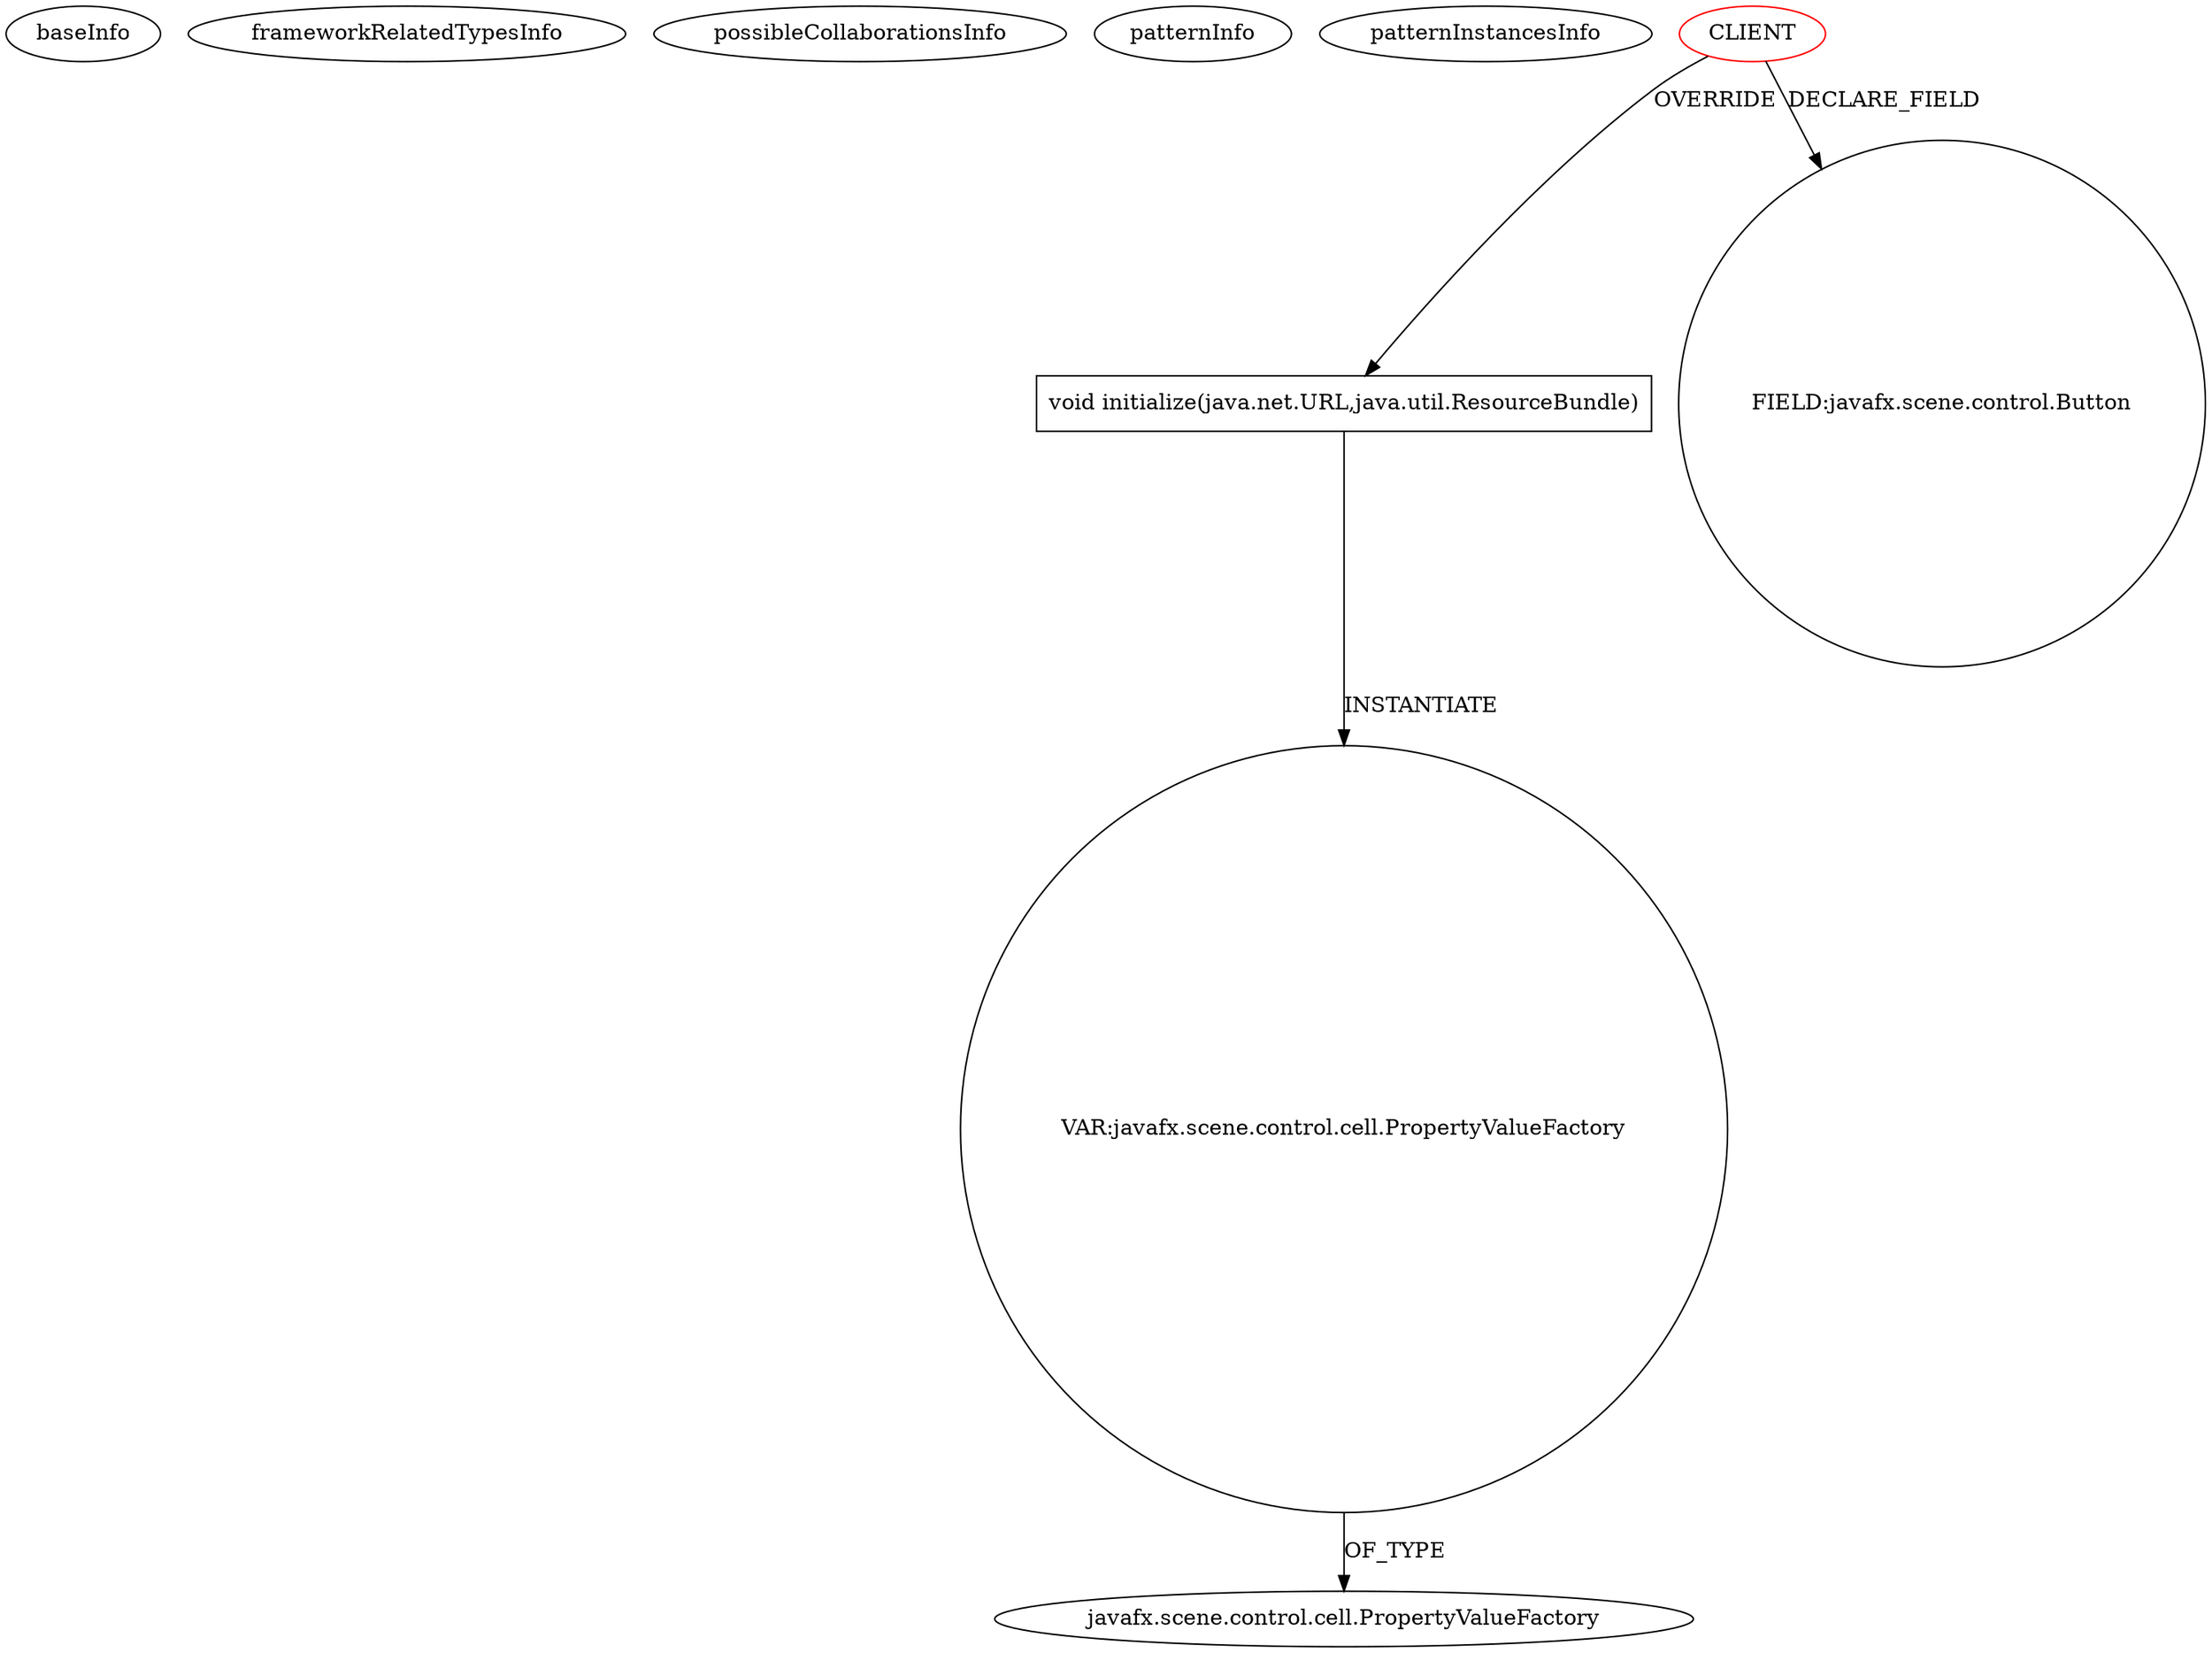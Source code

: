 digraph {
baseInfo[graphId=1604,category="pattern",isAnonymous=false,possibleRelation=false]
frameworkRelatedTypesInfo[]
possibleCollaborationsInfo[]
patternInfo[frequency=12.0,patternRootClient=0]
patternInstancesInfo[0="making-todo-tsa~/making-todo-tsa/todo-tsa-master/todo-fx/src/main/java/todo/app/TodoController.java~TodoController~3522",1="geyrix57-Proyecto_1_Bases~/geyrix57-Proyecto_1_Bases/Proyecto_1_Bases-master/src/Control/ControlLog.java~ControlLog~2710",2="JoshuaHanrahan-DVDCollectionApp~/JoshuaHanrahan-DVDCollectionApp/DVDCollectionApp-master/src/dvdcollectionapp/view/DvdcollectionappfxmlController.java~DvdcollectionappfxmlController~728",3="warpcorebreach-AAH~/warpcorebreach-AAH/AAH-master/AAH/src/aah/AptAllotmentController.java~AptAllotmentController~4733",4="diogocs1-FPessoais~/diogocs1-FPessoais/FPessoais-master/FinancasPessoais/src/app/controllers/HomeController.java~HomeController~2490",5="warpcorebreach-AAH~/warpcorebreach-AAH/AAH-master/AAH/src/aah/ManMaintRequestController.java~ManMaintRequestController~4736",6="7thwheel-medaka-chan~/7thwheel-medaka-chan/medaka-chan-master/src/seventhwheel/pos/controller/PosController.java~PosController~30",7="7thwheel-medaka-chan~/7thwheel-medaka-chan/medaka-chan-master/src/seventhwheel/pos/controller/SuppliersController.java~SuppliersController~23",8="NirmalL-Shark~/NirmalL-Shark/Shark-master/src/Controller.java~Controller~1009",9="crosswords-testEnvironment~/crosswords-testEnvironment/testEnvironment-master/src/GUI/MainController.java~MainController~2315",10="warpcorebreach-AAH~/warpcorebreach-AAH/AAH-master/AAH/src/aah/AppReviewController.java~AppReviewController~4716",11="Geekly-fieldmarshalfx~/Geekly-fieldmarshalfx/fieldmarshalfx-master/src/net/geeklythings/fm/ui/fxml/LoadTournamentDialogController.java~LoadTournamentDialogController~500"]
32[label="javafx.scene.control.cell.PropertyValueFactory",vertexType="FRAMEWORK_CLASS_TYPE",isFrameworkType=false]
43[label="VAR:javafx.scene.control.cell.PropertyValueFactory",vertexType="VARIABLE_EXPRESION",isFrameworkType=false,shape=circle]
26[label="void initialize(java.net.URL,java.util.ResourceBundle)",vertexType="OVERRIDING_METHOD_DECLARATION",isFrameworkType=false,shape=box]
0[label="CLIENT",vertexType="ROOT_CLIENT_CLASS_DECLARATION",isFrameworkType=false,color=red]
4[label="FIELD:javafx.scene.control.Button",vertexType="FIELD_DECLARATION",isFrameworkType=false,shape=circle]
0->26[label="OVERRIDE"]
43->32[label="OF_TYPE"]
26->43[label="INSTANTIATE"]
0->4[label="DECLARE_FIELD"]
}
